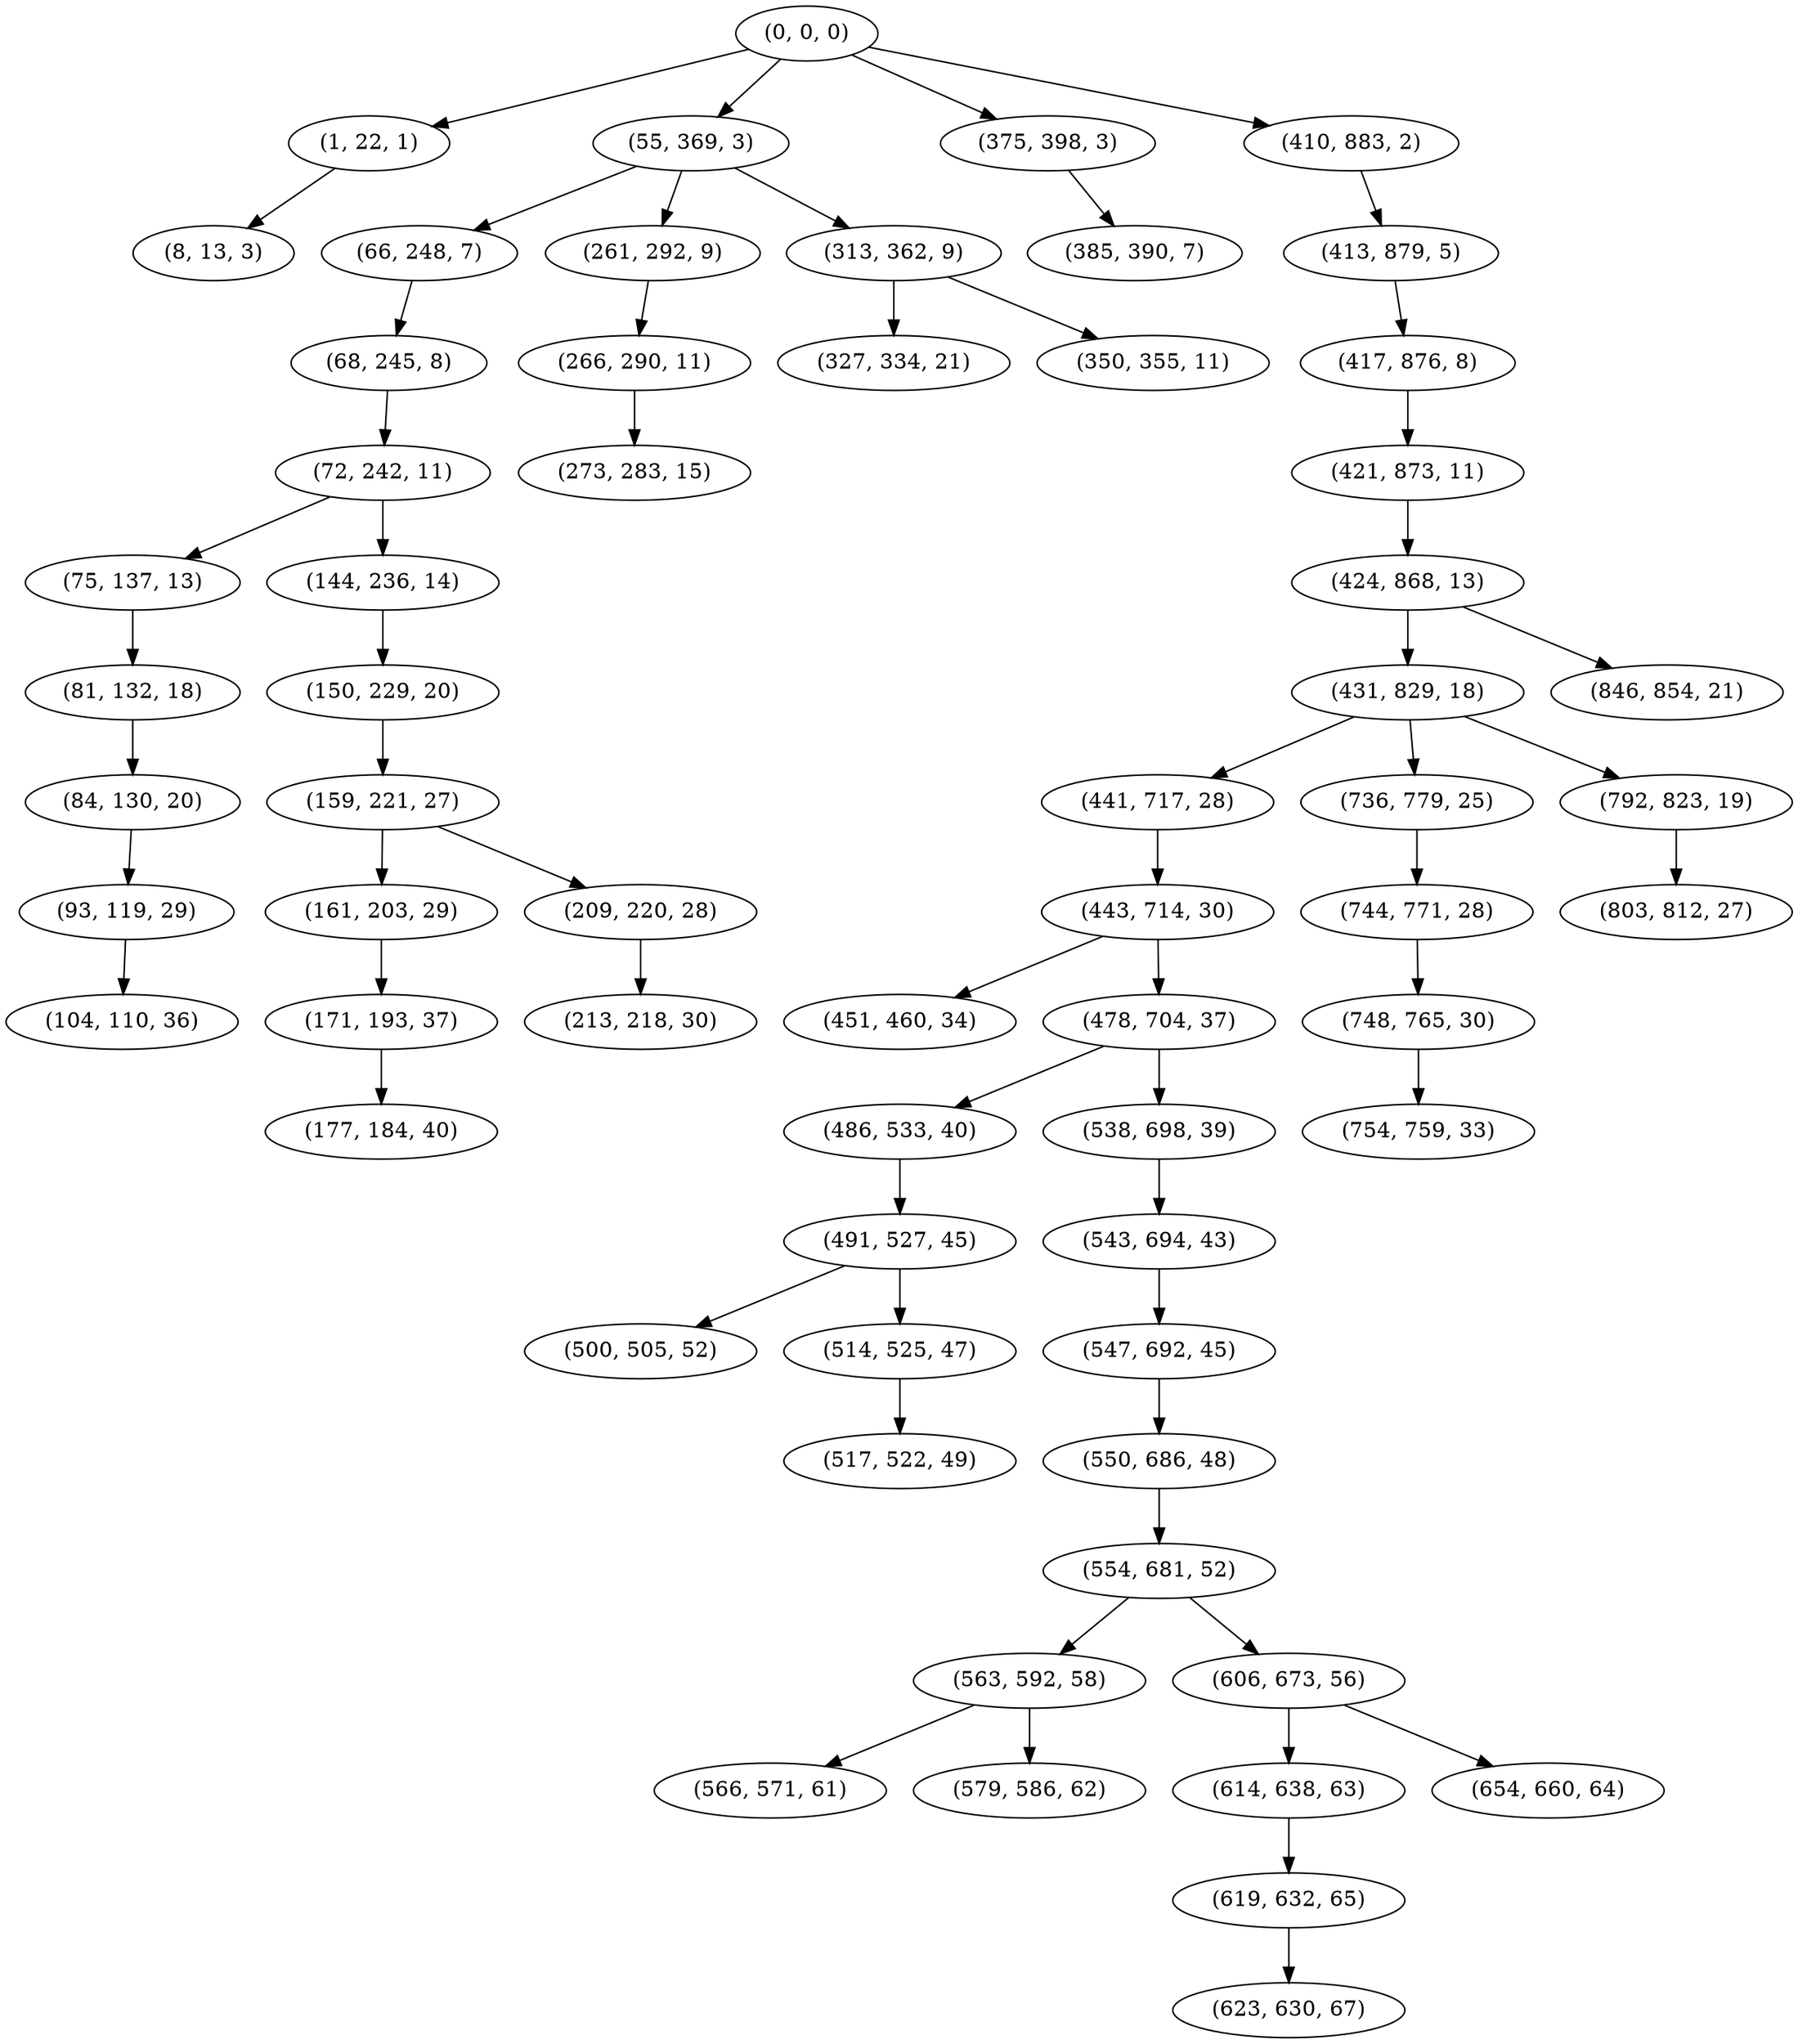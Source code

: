 digraph tree {
    "(0, 0, 0)";
    "(1, 22, 1)";
    "(8, 13, 3)";
    "(55, 369, 3)";
    "(66, 248, 7)";
    "(68, 245, 8)";
    "(72, 242, 11)";
    "(75, 137, 13)";
    "(81, 132, 18)";
    "(84, 130, 20)";
    "(93, 119, 29)";
    "(104, 110, 36)";
    "(144, 236, 14)";
    "(150, 229, 20)";
    "(159, 221, 27)";
    "(161, 203, 29)";
    "(171, 193, 37)";
    "(177, 184, 40)";
    "(209, 220, 28)";
    "(213, 218, 30)";
    "(261, 292, 9)";
    "(266, 290, 11)";
    "(273, 283, 15)";
    "(313, 362, 9)";
    "(327, 334, 21)";
    "(350, 355, 11)";
    "(375, 398, 3)";
    "(385, 390, 7)";
    "(410, 883, 2)";
    "(413, 879, 5)";
    "(417, 876, 8)";
    "(421, 873, 11)";
    "(424, 868, 13)";
    "(431, 829, 18)";
    "(441, 717, 28)";
    "(443, 714, 30)";
    "(451, 460, 34)";
    "(478, 704, 37)";
    "(486, 533, 40)";
    "(491, 527, 45)";
    "(500, 505, 52)";
    "(514, 525, 47)";
    "(517, 522, 49)";
    "(538, 698, 39)";
    "(543, 694, 43)";
    "(547, 692, 45)";
    "(550, 686, 48)";
    "(554, 681, 52)";
    "(563, 592, 58)";
    "(566, 571, 61)";
    "(579, 586, 62)";
    "(606, 673, 56)";
    "(614, 638, 63)";
    "(619, 632, 65)";
    "(623, 630, 67)";
    "(654, 660, 64)";
    "(736, 779, 25)";
    "(744, 771, 28)";
    "(748, 765, 30)";
    "(754, 759, 33)";
    "(792, 823, 19)";
    "(803, 812, 27)";
    "(846, 854, 21)";
    "(0, 0, 0)" -> "(1, 22, 1)";
    "(0, 0, 0)" -> "(55, 369, 3)";
    "(0, 0, 0)" -> "(375, 398, 3)";
    "(0, 0, 0)" -> "(410, 883, 2)";
    "(1, 22, 1)" -> "(8, 13, 3)";
    "(55, 369, 3)" -> "(66, 248, 7)";
    "(55, 369, 3)" -> "(261, 292, 9)";
    "(55, 369, 3)" -> "(313, 362, 9)";
    "(66, 248, 7)" -> "(68, 245, 8)";
    "(68, 245, 8)" -> "(72, 242, 11)";
    "(72, 242, 11)" -> "(75, 137, 13)";
    "(72, 242, 11)" -> "(144, 236, 14)";
    "(75, 137, 13)" -> "(81, 132, 18)";
    "(81, 132, 18)" -> "(84, 130, 20)";
    "(84, 130, 20)" -> "(93, 119, 29)";
    "(93, 119, 29)" -> "(104, 110, 36)";
    "(144, 236, 14)" -> "(150, 229, 20)";
    "(150, 229, 20)" -> "(159, 221, 27)";
    "(159, 221, 27)" -> "(161, 203, 29)";
    "(159, 221, 27)" -> "(209, 220, 28)";
    "(161, 203, 29)" -> "(171, 193, 37)";
    "(171, 193, 37)" -> "(177, 184, 40)";
    "(209, 220, 28)" -> "(213, 218, 30)";
    "(261, 292, 9)" -> "(266, 290, 11)";
    "(266, 290, 11)" -> "(273, 283, 15)";
    "(313, 362, 9)" -> "(327, 334, 21)";
    "(313, 362, 9)" -> "(350, 355, 11)";
    "(375, 398, 3)" -> "(385, 390, 7)";
    "(410, 883, 2)" -> "(413, 879, 5)";
    "(413, 879, 5)" -> "(417, 876, 8)";
    "(417, 876, 8)" -> "(421, 873, 11)";
    "(421, 873, 11)" -> "(424, 868, 13)";
    "(424, 868, 13)" -> "(431, 829, 18)";
    "(424, 868, 13)" -> "(846, 854, 21)";
    "(431, 829, 18)" -> "(441, 717, 28)";
    "(431, 829, 18)" -> "(736, 779, 25)";
    "(431, 829, 18)" -> "(792, 823, 19)";
    "(441, 717, 28)" -> "(443, 714, 30)";
    "(443, 714, 30)" -> "(451, 460, 34)";
    "(443, 714, 30)" -> "(478, 704, 37)";
    "(478, 704, 37)" -> "(486, 533, 40)";
    "(478, 704, 37)" -> "(538, 698, 39)";
    "(486, 533, 40)" -> "(491, 527, 45)";
    "(491, 527, 45)" -> "(500, 505, 52)";
    "(491, 527, 45)" -> "(514, 525, 47)";
    "(514, 525, 47)" -> "(517, 522, 49)";
    "(538, 698, 39)" -> "(543, 694, 43)";
    "(543, 694, 43)" -> "(547, 692, 45)";
    "(547, 692, 45)" -> "(550, 686, 48)";
    "(550, 686, 48)" -> "(554, 681, 52)";
    "(554, 681, 52)" -> "(563, 592, 58)";
    "(554, 681, 52)" -> "(606, 673, 56)";
    "(563, 592, 58)" -> "(566, 571, 61)";
    "(563, 592, 58)" -> "(579, 586, 62)";
    "(606, 673, 56)" -> "(614, 638, 63)";
    "(606, 673, 56)" -> "(654, 660, 64)";
    "(614, 638, 63)" -> "(619, 632, 65)";
    "(619, 632, 65)" -> "(623, 630, 67)";
    "(736, 779, 25)" -> "(744, 771, 28)";
    "(744, 771, 28)" -> "(748, 765, 30)";
    "(748, 765, 30)" -> "(754, 759, 33)";
    "(792, 823, 19)" -> "(803, 812, 27)";
}
